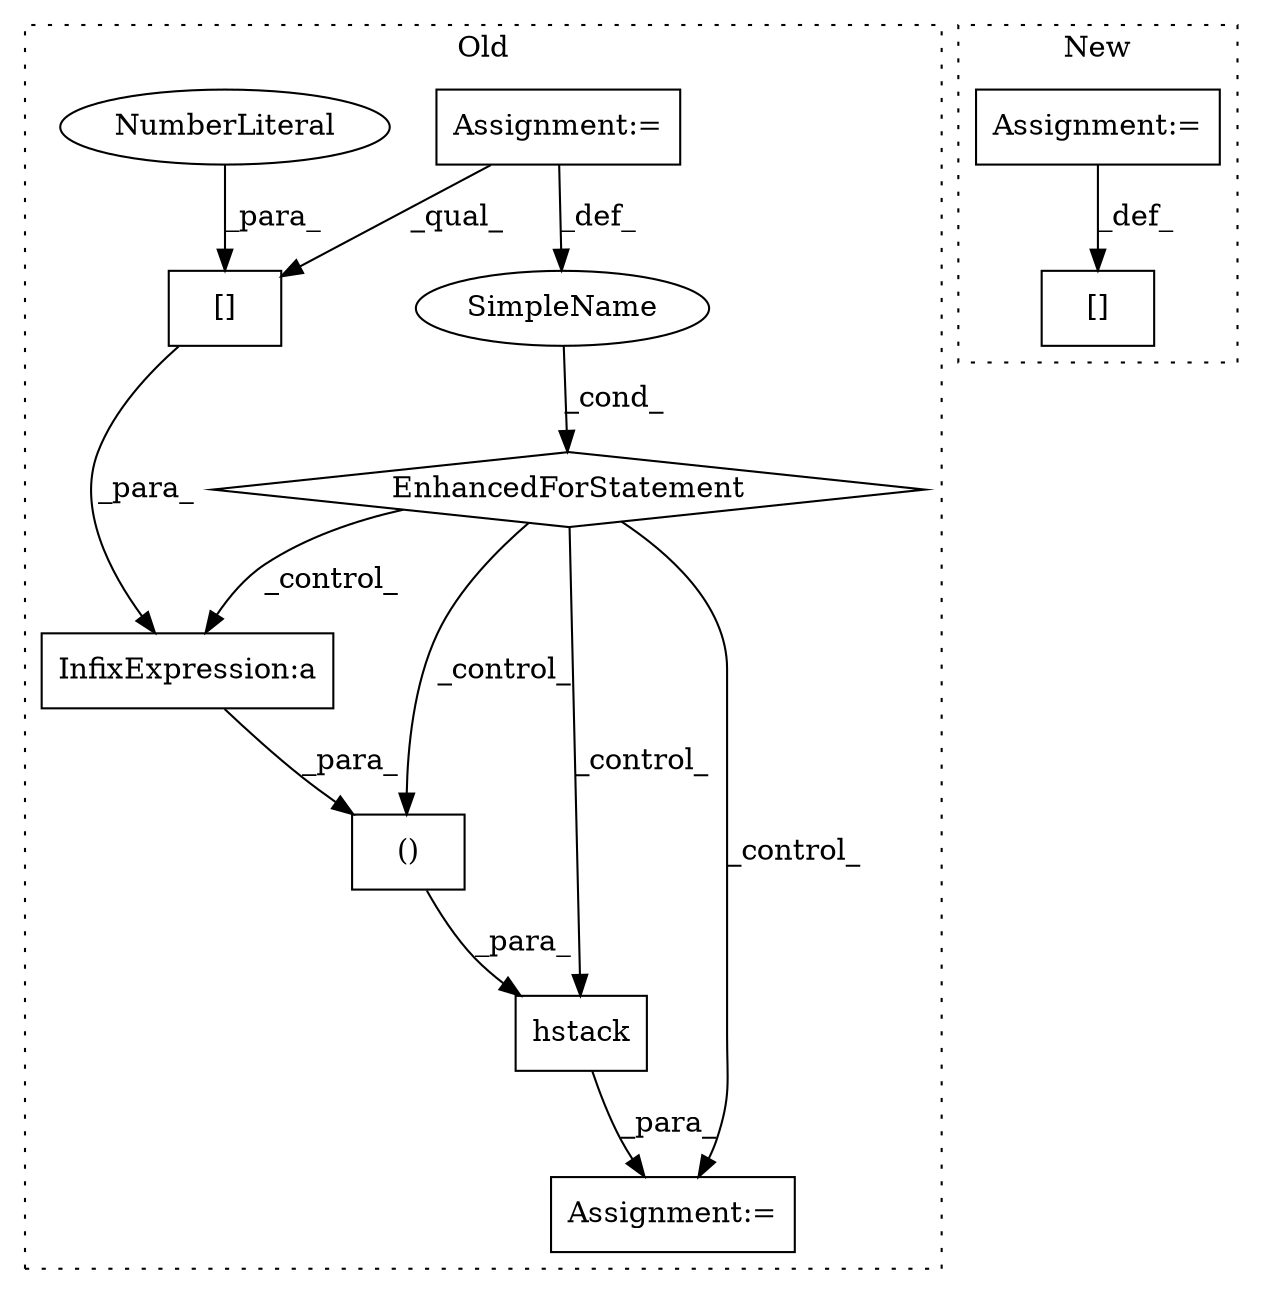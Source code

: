 digraph G {
subgraph cluster0 {
1 [label="hstack" a="32" s="2726,2827" l="7,1" shape="box"];
3 [label="Assignment:=" a="7" s="2719" l="1" shape="box"];
4 [label="()" a="106" s="2768" l="56" shape="box"];
6 [label="InfixExpression:a" a="27" s="2799" l="3" shape="box"];
7 [label="[]" a="2" s="2802,2822" l="19,1" shape="box"];
8 [label="EnhancedForStatement" a="70" s="2592,2693" l="71,2" shape="diamond"];
9 [label="NumberLiteral" a="34" s="2821" l="1" shape="ellipse"];
10 [label="SimpleName" a="42" s="2667" l="3" shape="ellipse"];
11 [label="Assignment:=" a="7" s="2518" l="1" shape="box"];
label = "Old";
style="dotted";
}
subgraph cluster1 {
2 [label="[]" a="2" s="3373,3400" l="13,1" shape="box"];
5 [label="Assignment:=" a="7" s="3401" l="1" shape="box"];
label = "New";
style="dotted";
}
1 -> 3 [label="_para_"];
4 -> 1 [label="_para_"];
5 -> 2 [label="_def_"];
6 -> 4 [label="_para_"];
7 -> 6 [label="_para_"];
8 -> 3 [label="_control_"];
8 -> 1 [label="_control_"];
8 -> 4 [label="_control_"];
8 -> 6 [label="_control_"];
9 -> 7 [label="_para_"];
10 -> 8 [label="_cond_"];
11 -> 7 [label="_qual_"];
11 -> 10 [label="_def_"];
}